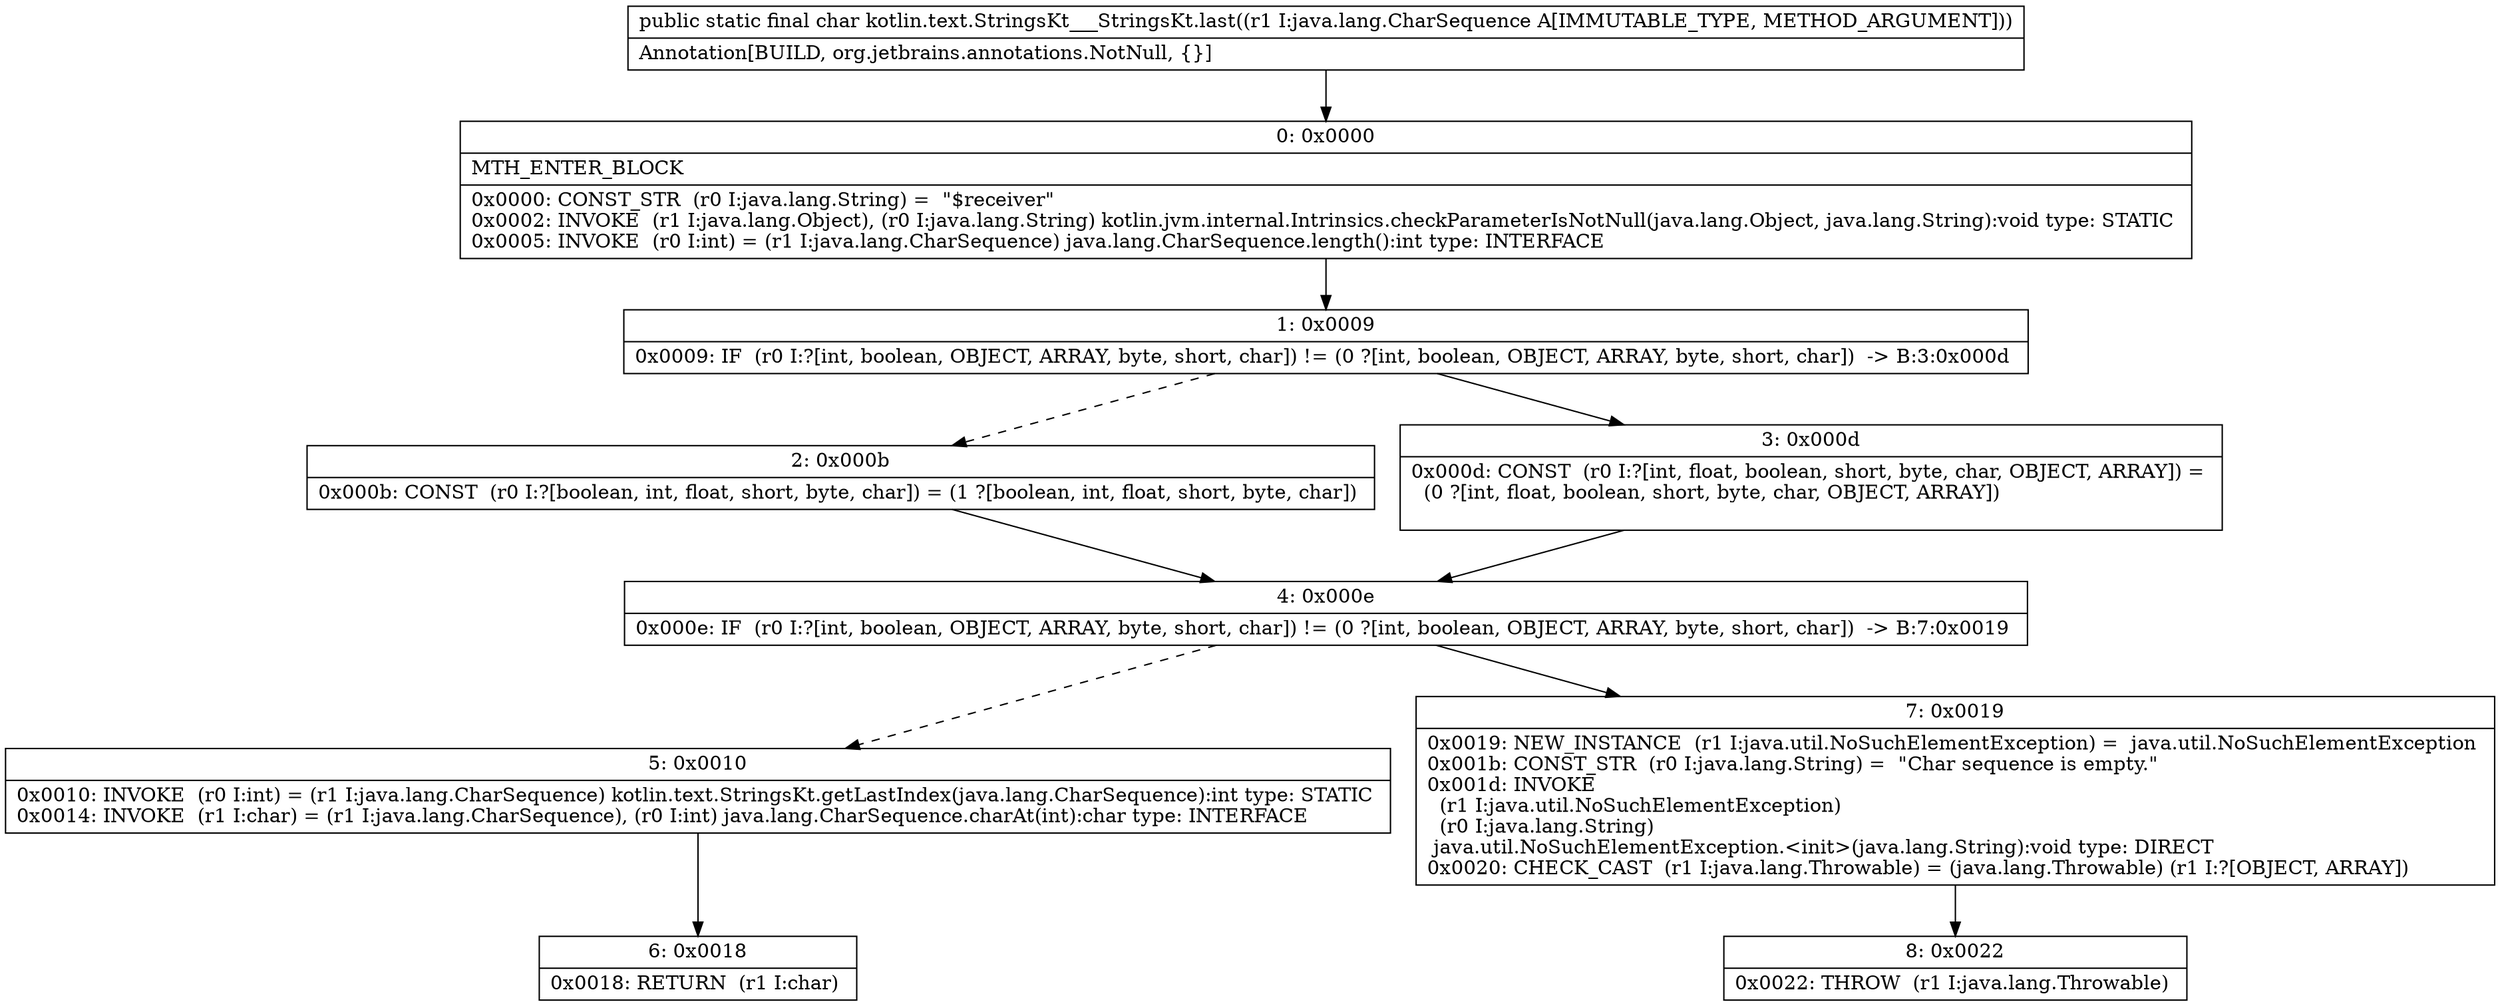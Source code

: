 digraph "CFG forkotlin.text.StringsKt___StringsKt.last(Ljava\/lang\/CharSequence;)C" {
Node_0 [shape=record,label="{0\:\ 0x0000|MTH_ENTER_BLOCK\l|0x0000: CONST_STR  (r0 I:java.lang.String) =  \"$receiver\" \l0x0002: INVOKE  (r1 I:java.lang.Object), (r0 I:java.lang.String) kotlin.jvm.internal.Intrinsics.checkParameterIsNotNull(java.lang.Object, java.lang.String):void type: STATIC \l0x0005: INVOKE  (r0 I:int) = (r1 I:java.lang.CharSequence) java.lang.CharSequence.length():int type: INTERFACE \l}"];
Node_1 [shape=record,label="{1\:\ 0x0009|0x0009: IF  (r0 I:?[int, boolean, OBJECT, ARRAY, byte, short, char]) != (0 ?[int, boolean, OBJECT, ARRAY, byte, short, char])  \-\> B:3:0x000d \l}"];
Node_2 [shape=record,label="{2\:\ 0x000b|0x000b: CONST  (r0 I:?[boolean, int, float, short, byte, char]) = (1 ?[boolean, int, float, short, byte, char]) \l}"];
Node_3 [shape=record,label="{3\:\ 0x000d|0x000d: CONST  (r0 I:?[int, float, boolean, short, byte, char, OBJECT, ARRAY]) = \l  (0 ?[int, float, boolean, short, byte, char, OBJECT, ARRAY])\l \l}"];
Node_4 [shape=record,label="{4\:\ 0x000e|0x000e: IF  (r0 I:?[int, boolean, OBJECT, ARRAY, byte, short, char]) != (0 ?[int, boolean, OBJECT, ARRAY, byte, short, char])  \-\> B:7:0x0019 \l}"];
Node_5 [shape=record,label="{5\:\ 0x0010|0x0010: INVOKE  (r0 I:int) = (r1 I:java.lang.CharSequence) kotlin.text.StringsKt.getLastIndex(java.lang.CharSequence):int type: STATIC \l0x0014: INVOKE  (r1 I:char) = (r1 I:java.lang.CharSequence), (r0 I:int) java.lang.CharSequence.charAt(int):char type: INTERFACE \l}"];
Node_6 [shape=record,label="{6\:\ 0x0018|0x0018: RETURN  (r1 I:char) \l}"];
Node_7 [shape=record,label="{7\:\ 0x0019|0x0019: NEW_INSTANCE  (r1 I:java.util.NoSuchElementException) =  java.util.NoSuchElementException \l0x001b: CONST_STR  (r0 I:java.lang.String) =  \"Char sequence is empty.\" \l0x001d: INVOKE  \l  (r1 I:java.util.NoSuchElementException)\l  (r0 I:java.lang.String)\l java.util.NoSuchElementException.\<init\>(java.lang.String):void type: DIRECT \l0x0020: CHECK_CAST  (r1 I:java.lang.Throwable) = (java.lang.Throwable) (r1 I:?[OBJECT, ARRAY]) \l}"];
Node_8 [shape=record,label="{8\:\ 0x0022|0x0022: THROW  (r1 I:java.lang.Throwable) \l}"];
MethodNode[shape=record,label="{public static final char kotlin.text.StringsKt___StringsKt.last((r1 I:java.lang.CharSequence A[IMMUTABLE_TYPE, METHOD_ARGUMENT]))  | Annotation[BUILD, org.jetbrains.annotations.NotNull, \{\}]\l}"];
MethodNode -> Node_0;
Node_0 -> Node_1;
Node_1 -> Node_2[style=dashed];
Node_1 -> Node_3;
Node_2 -> Node_4;
Node_3 -> Node_4;
Node_4 -> Node_5[style=dashed];
Node_4 -> Node_7;
Node_5 -> Node_6;
Node_7 -> Node_8;
}

